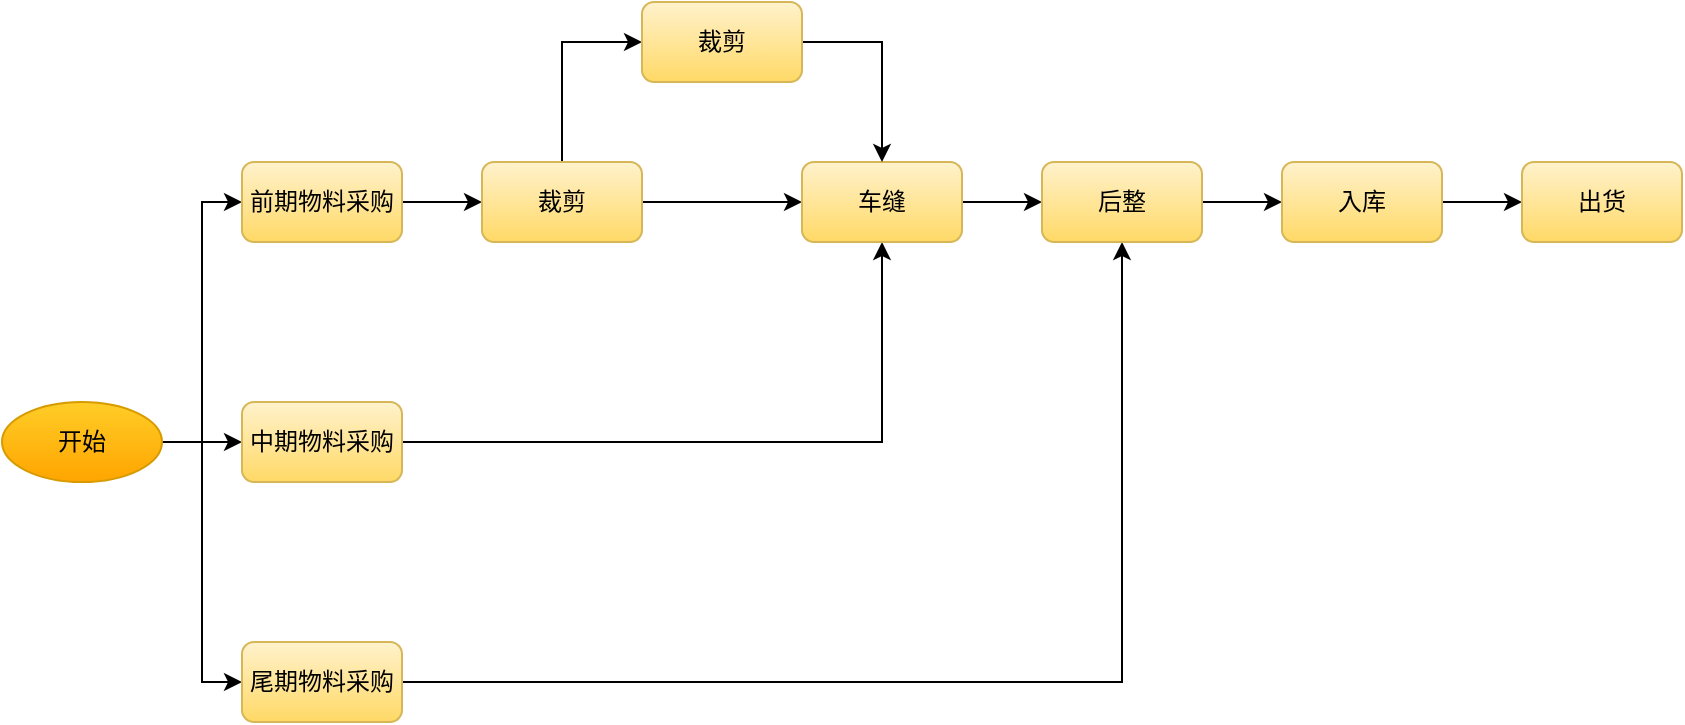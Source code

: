 <mxfile version="14.8.3" type="github">
  <diagram id="prtHgNgQTEPvFCAcTncT" name="Page-1">
    <mxGraphModel dx="737" dy="505" grid="1" gridSize="10" guides="1" tooltips="1" connect="1" arrows="1" fold="1" page="1" pageScale="1" pageWidth="827" pageHeight="1169" math="0" shadow="0">
      <root>
        <mxCell id="0" />
        <mxCell id="1" parent="0" />
        <mxCell id="X2HARVAKXVF_-nd3x87n-8" style="edgeStyle=orthogonalEdgeStyle;rounded=0;orthogonalLoop=1;jettySize=auto;html=1;exitX=1;exitY=0.5;exitDx=0;exitDy=0;entryX=0;entryY=0.5;entryDx=0;entryDy=0;" parent="1" source="X2HARVAKXVF_-nd3x87n-1" target="X2HARVAKXVF_-nd3x87n-6" edge="1">
          <mxGeometry relative="1" as="geometry" />
        </mxCell>
        <mxCell id="X2HARVAKXVF_-nd3x87n-10" style="edgeStyle=orthogonalEdgeStyle;rounded=0;orthogonalLoop=1;jettySize=auto;html=1;exitX=1;exitY=0.5;exitDx=0;exitDy=0;entryX=0;entryY=0.5;entryDx=0;entryDy=0;" parent="1" source="X2HARVAKXVF_-nd3x87n-1" target="X2HARVAKXVF_-nd3x87n-9" edge="1">
          <mxGeometry relative="1" as="geometry" />
        </mxCell>
        <mxCell id="X2HARVAKXVF_-nd3x87n-22" style="edgeStyle=orthogonalEdgeStyle;rounded=0;orthogonalLoop=1;jettySize=auto;html=1;exitX=1;exitY=0.5;exitDx=0;exitDy=0;entryX=0;entryY=0.5;entryDx=0;entryDy=0;" parent="1" source="X2HARVAKXVF_-nd3x87n-1" target="X2HARVAKXVF_-nd3x87n-3" edge="1">
          <mxGeometry relative="1" as="geometry" />
        </mxCell>
        <mxCell id="X2HARVAKXVF_-nd3x87n-1" value="开始" style="ellipse;whiteSpace=wrap;html=1;gradientColor=#ffa500;fillColor=#ffcd28;strokeColor=#d79b00;" parent="1" vertex="1">
          <mxGeometry x="120" y="320" width="80" height="40" as="geometry" />
        </mxCell>
        <mxCell id="X2HARVAKXVF_-nd3x87n-13" style="edgeStyle=orthogonalEdgeStyle;rounded=0;orthogonalLoop=1;jettySize=auto;html=1;exitX=1;exitY=0.5;exitDx=0;exitDy=0;entryX=0;entryY=0.5;entryDx=0;entryDy=0;" parent="1" source="X2HARVAKXVF_-nd3x87n-3" target="X2HARVAKXVF_-nd3x87n-12" edge="1">
          <mxGeometry relative="1" as="geometry" />
        </mxCell>
        <mxCell id="X2HARVAKXVF_-nd3x87n-3" value="前期物料采购" style="rounded=1;whiteSpace=wrap;html=1;fillColor=#fff2cc;strokeColor=#d6b656;gradientColor=#ffd966;" parent="1" vertex="1">
          <mxGeometry x="240" y="200" width="80" height="40" as="geometry" />
        </mxCell>
        <mxCell id="X2HARVAKXVF_-nd3x87n-20" style="edgeStyle=orthogonalEdgeStyle;rounded=0;orthogonalLoop=1;jettySize=auto;html=1;exitX=1;exitY=0.5;exitDx=0;exitDy=0;entryX=0.5;entryY=1;entryDx=0;entryDy=0;" parent="1" source="X2HARVAKXVF_-nd3x87n-6" target="X2HARVAKXVF_-nd3x87n-14" edge="1">
          <mxGeometry relative="1" as="geometry" />
        </mxCell>
        <mxCell id="X2HARVAKXVF_-nd3x87n-25" style="edgeStyle=orthogonalEdgeStyle;rounded=0;orthogonalLoop=1;jettySize=auto;html=1;exitX=1;exitY=0.5;exitDx=0;exitDy=0;entryX=0.5;entryY=1;entryDx=0;entryDy=0;" parent="1" source="X2HARVAKXVF_-nd3x87n-9" target="X2HARVAKXVF_-nd3x87n-23" edge="1">
          <mxGeometry relative="1" as="geometry" />
        </mxCell>
        <mxCell id="X2HARVAKXVF_-nd3x87n-9" value="尾期物料采购" style="rounded=1;whiteSpace=wrap;html=1;gradientColor=#ffd966;fillColor=#fff2cc;strokeColor=#d6b656;" parent="1" vertex="1">
          <mxGeometry x="240" y="440" width="80" height="40" as="geometry" />
        </mxCell>
        <mxCell id="X2HARVAKXVF_-nd3x87n-16" style="edgeStyle=orthogonalEdgeStyle;rounded=0;orthogonalLoop=1;jettySize=auto;html=1;exitX=1;exitY=0.5;exitDx=0;exitDy=0;entryX=0;entryY=0.5;entryDx=0;entryDy=0;" parent="1" source="X2HARVAKXVF_-nd3x87n-12" target="X2HARVAKXVF_-nd3x87n-14" edge="1">
          <mxGeometry relative="1" as="geometry" />
        </mxCell>
        <mxCell id="X2HARVAKXVF_-nd3x87n-19" style="edgeStyle=orthogonalEdgeStyle;rounded=0;orthogonalLoop=1;jettySize=auto;html=1;exitX=0.5;exitY=0;exitDx=0;exitDy=0;entryX=0;entryY=0.5;entryDx=0;entryDy=0;" parent="1" source="X2HARVAKXVF_-nd3x87n-12" target="X2HARVAKXVF_-nd3x87n-15" edge="1">
          <mxGeometry relative="1" as="geometry" />
        </mxCell>
        <mxCell id="X2HARVAKXVF_-nd3x87n-12" value="裁剪" style="rounded=1;whiteSpace=wrap;html=1;gradientColor=#ffd966;fillColor=#fff2cc;strokeColor=#d6b656;" parent="1" vertex="1">
          <mxGeometry x="360" y="200" width="80" height="40" as="geometry" />
        </mxCell>
        <mxCell id="X2HARVAKXVF_-nd3x87n-24" style="edgeStyle=orthogonalEdgeStyle;rounded=0;orthogonalLoop=1;jettySize=auto;html=1;exitX=1;exitY=0.5;exitDx=0;exitDy=0;entryX=0;entryY=0.5;entryDx=0;entryDy=0;" parent="1" source="X2HARVAKXVF_-nd3x87n-14" target="X2HARVAKXVF_-nd3x87n-23" edge="1">
          <mxGeometry relative="1" as="geometry" />
        </mxCell>
        <mxCell id="X2HARVAKXVF_-nd3x87n-14" value="车缝" style="rounded=1;whiteSpace=wrap;html=1;gradientColor=#ffd966;fillColor=#fff2cc;strokeColor=#d6b656;" parent="1" vertex="1">
          <mxGeometry x="520" y="200" width="80" height="40" as="geometry" />
        </mxCell>
        <mxCell id="X2HARVAKXVF_-nd3x87n-18" style="edgeStyle=orthogonalEdgeStyle;rounded=0;orthogonalLoop=1;jettySize=auto;html=1;exitX=1;exitY=0.5;exitDx=0;exitDy=0;entryX=0.5;entryY=0;entryDx=0;entryDy=0;" parent="1" source="X2HARVAKXVF_-nd3x87n-15" target="X2HARVAKXVF_-nd3x87n-14" edge="1">
          <mxGeometry relative="1" as="geometry" />
        </mxCell>
        <mxCell id="X2HARVAKXVF_-nd3x87n-15" value="裁剪" style="rounded=1;whiteSpace=wrap;html=1;gradientColor=#ffd966;fillColor=#fff2cc;strokeColor=#d6b656;" parent="1" vertex="1">
          <mxGeometry x="440" y="120" width="80" height="40" as="geometry" />
        </mxCell>
        <mxCell id="X2HARVAKXVF_-nd3x87n-6" value="中期物料采购" style="rounded=1;whiteSpace=wrap;html=1;gradientColor=#ffd966;fillColor=#fff2cc;strokeColor=#d6b656;" parent="1" vertex="1">
          <mxGeometry x="240" y="320" width="80" height="40" as="geometry" />
        </mxCell>
        <mxCell id="X2HARVAKXVF_-nd3x87n-28" style="edgeStyle=orthogonalEdgeStyle;rounded=0;orthogonalLoop=1;jettySize=auto;html=1;exitX=1;exitY=0.5;exitDx=0;exitDy=0;entryX=0;entryY=0.5;entryDx=0;entryDy=0;" parent="1" source="X2HARVAKXVF_-nd3x87n-23" target="X2HARVAKXVF_-nd3x87n-26" edge="1">
          <mxGeometry relative="1" as="geometry" />
        </mxCell>
        <mxCell id="X2HARVAKXVF_-nd3x87n-23" value="后整" style="rounded=1;whiteSpace=wrap;html=1;gradientColor=#ffd966;fillColor=#fff2cc;strokeColor=#d6b656;" parent="1" vertex="1">
          <mxGeometry x="640" y="200" width="80" height="40" as="geometry" />
        </mxCell>
        <mxCell id="X2HARVAKXVF_-nd3x87n-29" style="edgeStyle=orthogonalEdgeStyle;rounded=0;orthogonalLoop=1;jettySize=auto;html=1;exitX=1;exitY=0.5;exitDx=0;exitDy=0;entryX=0;entryY=0.5;entryDx=0;entryDy=0;" parent="1" source="X2HARVAKXVF_-nd3x87n-26" target="X2HARVAKXVF_-nd3x87n-27" edge="1">
          <mxGeometry relative="1" as="geometry" />
        </mxCell>
        <mxCell id="X2HARVAKXVF_-nd3x87n-26" value="入库" style="rounded=1;whiteSpace=wrap;html=1;gradientColor=#ffd966;fillColor=#fff2cc;strokeColor=#d6b656;" parent="1" vertex="1">
          <mxGeometry x="760" y="200" width="80" height="40" as="geometry" />
        </mxCell>
        <mxCell id="X2HARVAKXVF_-nd3x87n-27" value="出货" style="rounded=1;whiteSpace=wrap;html=1;gradientColor=#ffd966;fillColor=#fff2cc;strokeColor=#d6b656;" parent="1" vertex="1">
          <mxGeometry x="880" y="200" width="80" height="40" as="geometry" />
        </mxCell>
      </root>
    </mxGraphModel>
  </diagram>
</mxfile>

